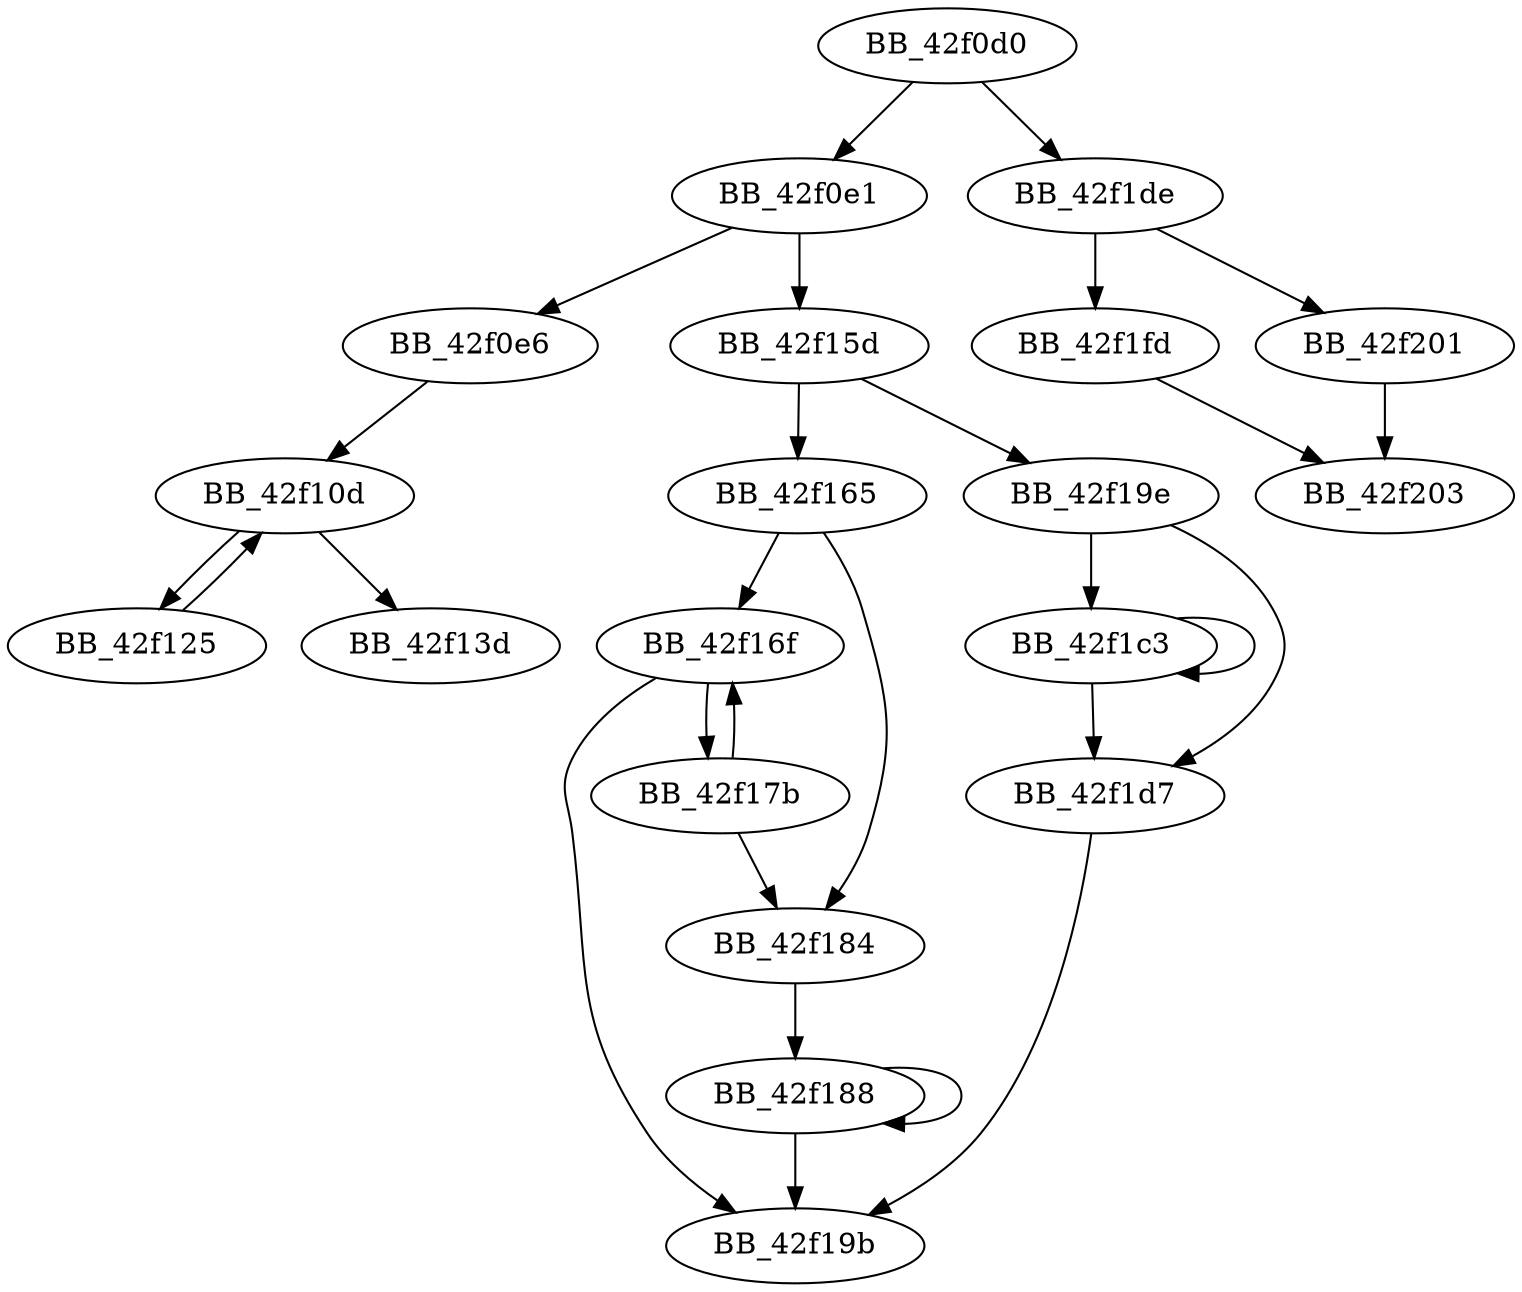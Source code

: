 DiGraph _strrchr{
BB_42f0d0->BB_42f0e1
BB_42f0d0->BB_42f1de
BB_42f0e1->BB_42f0e6
BB_42f0e1->BB_42f15d
BB_42f0e6->BB_42f10d
BB_42f10d->BB_42f125
BB_42f10d->BB_42f13d
BB_42f125->BB_42f10d
BB_42f15d->BB_42f165
BB_42f15d->BB_42f19e
BB_42f165->BB_42f16f
BB_42f165->BB_42f184
BB_42f16f->BB_42f17b
BB_42f16f->BB_42f19b
BB_42f17b->BB_42f16f
BB_42f17b->BB_42f184
BB_42f184->BB_42f188
BB_42f188->BB_42f188
BB_42f188->BB_42f19b
BB_42f19e->BB_42f1c3
BB_42f19e->BB_42f1d7
BB_42f1c3->BB_42f1c3
BB_42f1c3->BB_42f1d7
BB_42f1d7->BB_42f19b
BB_42f1de->BB_42f1fd
BB_42f1de->BB_42f201
BB_42f1fd->BB_42f203
BB_42f201->BB_42f203
}
